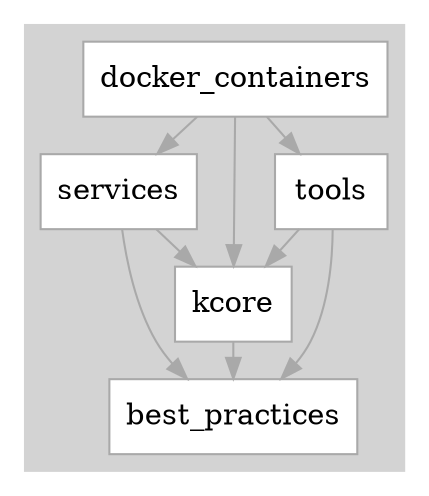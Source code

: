 digraph G {
  subgraph cluster_0 {
    style=filled; color=lightgrey; ranksep=0.05;
    node [style=filled, fillcolor=white, color=darkgrey, shape=rectangle];
    edge [color=darkgrey, penwidth=1];

    docker_containers -> { services, kcore, tools };
    tools -> { kcore, best_practices };
    services -> { kcore, best_practices };
    kcore -> best_practices;
  }
}
